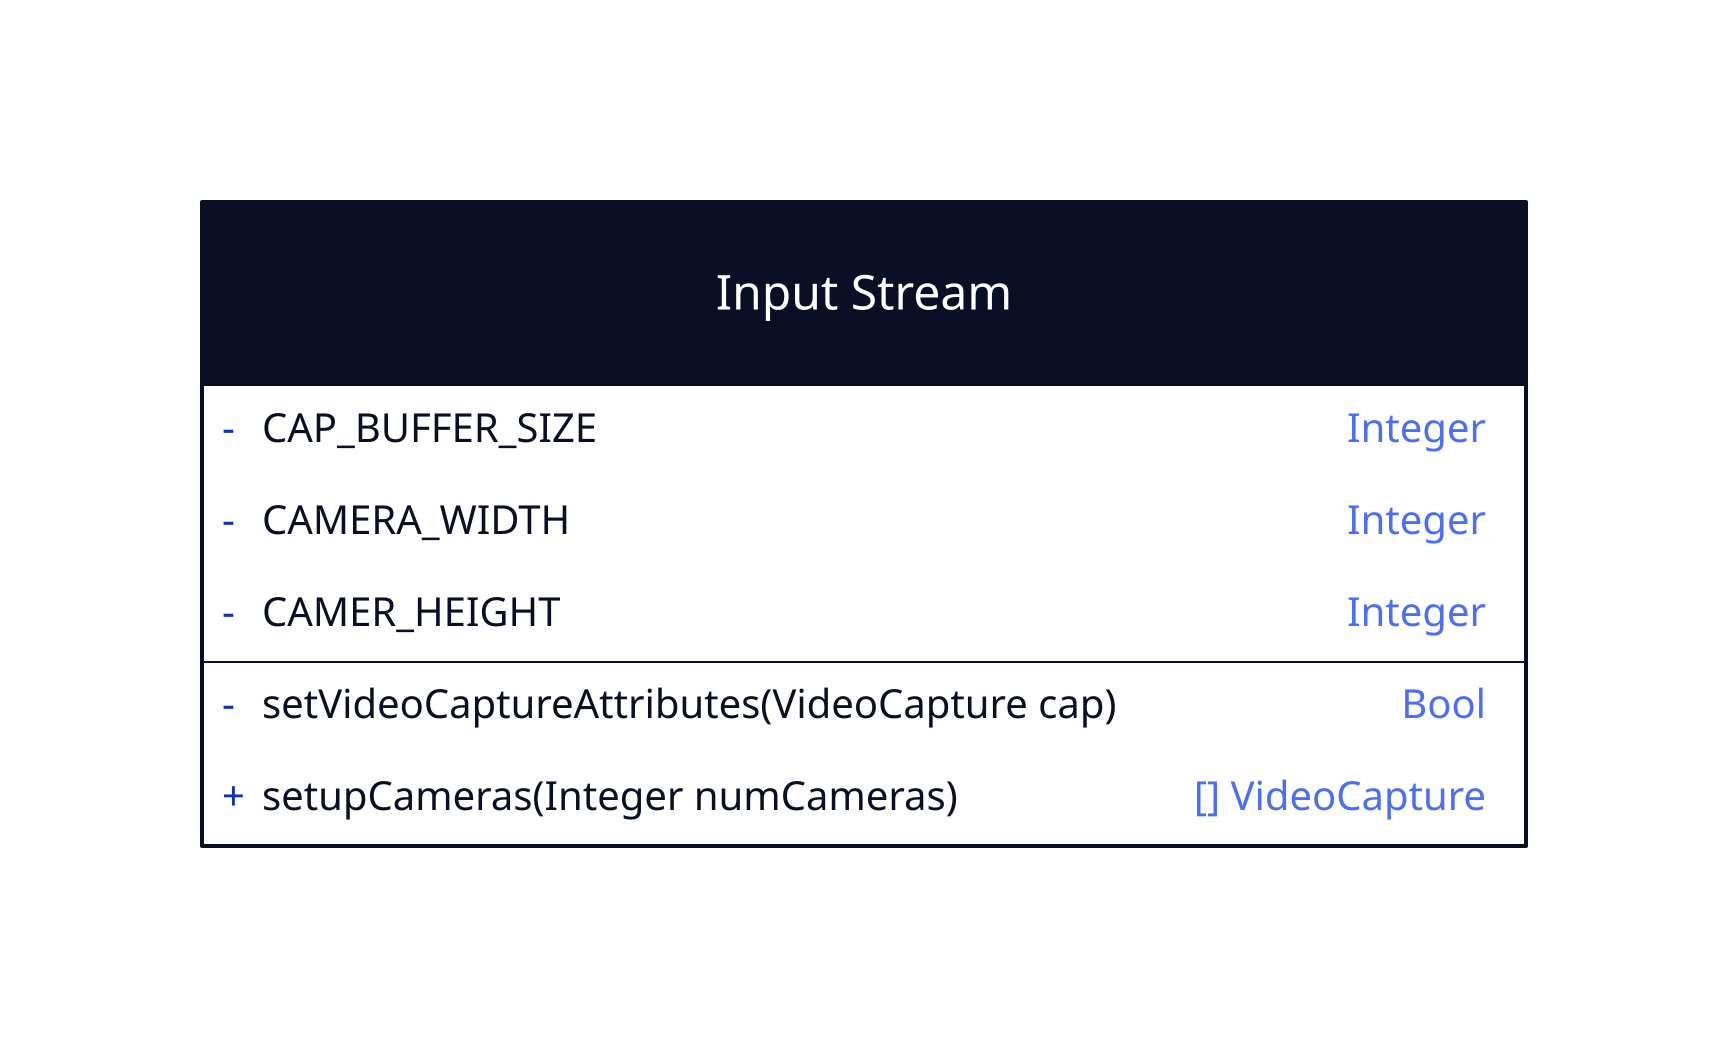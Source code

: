 Input Stream : {
    shape : class

    - CAP_BUFFER_SIZE: Integer
    - CAMERA_WIDTH: Integer
    - CAMER_HEIGHT: Integer

    - setVideoCaptureAttributes(VideoCapture cap): Bool

    # Returns an array(size numCameras) of VideoCapture objects.
    # i.e. `return [ caputure1, capture2]`
    setupCameras(Integer numCameras): "[] VideoCapture"

    # An array of VideoCapture object, returns an 2D-Array of Arrays. 
    # An array of frames for each passed VideoCapture Object.
    # Each frame is a 2D-Array of integers.
    # i.e. `return [capture1_frame, capture2_frame]``
    getFrameData(VideoCapture* captures): "[[[] Integer] Array] Array"

    # An array of VideoCapture objects.
    teardownCameras(VideoCaptures*)

    # See here for VideoCapture Object Documentation: https://docs.opencv.org/3.4/d8/dfe/classcv_1_1VideoCapture.html#a473055e77dd7faa4d26d686226b292c1
}


